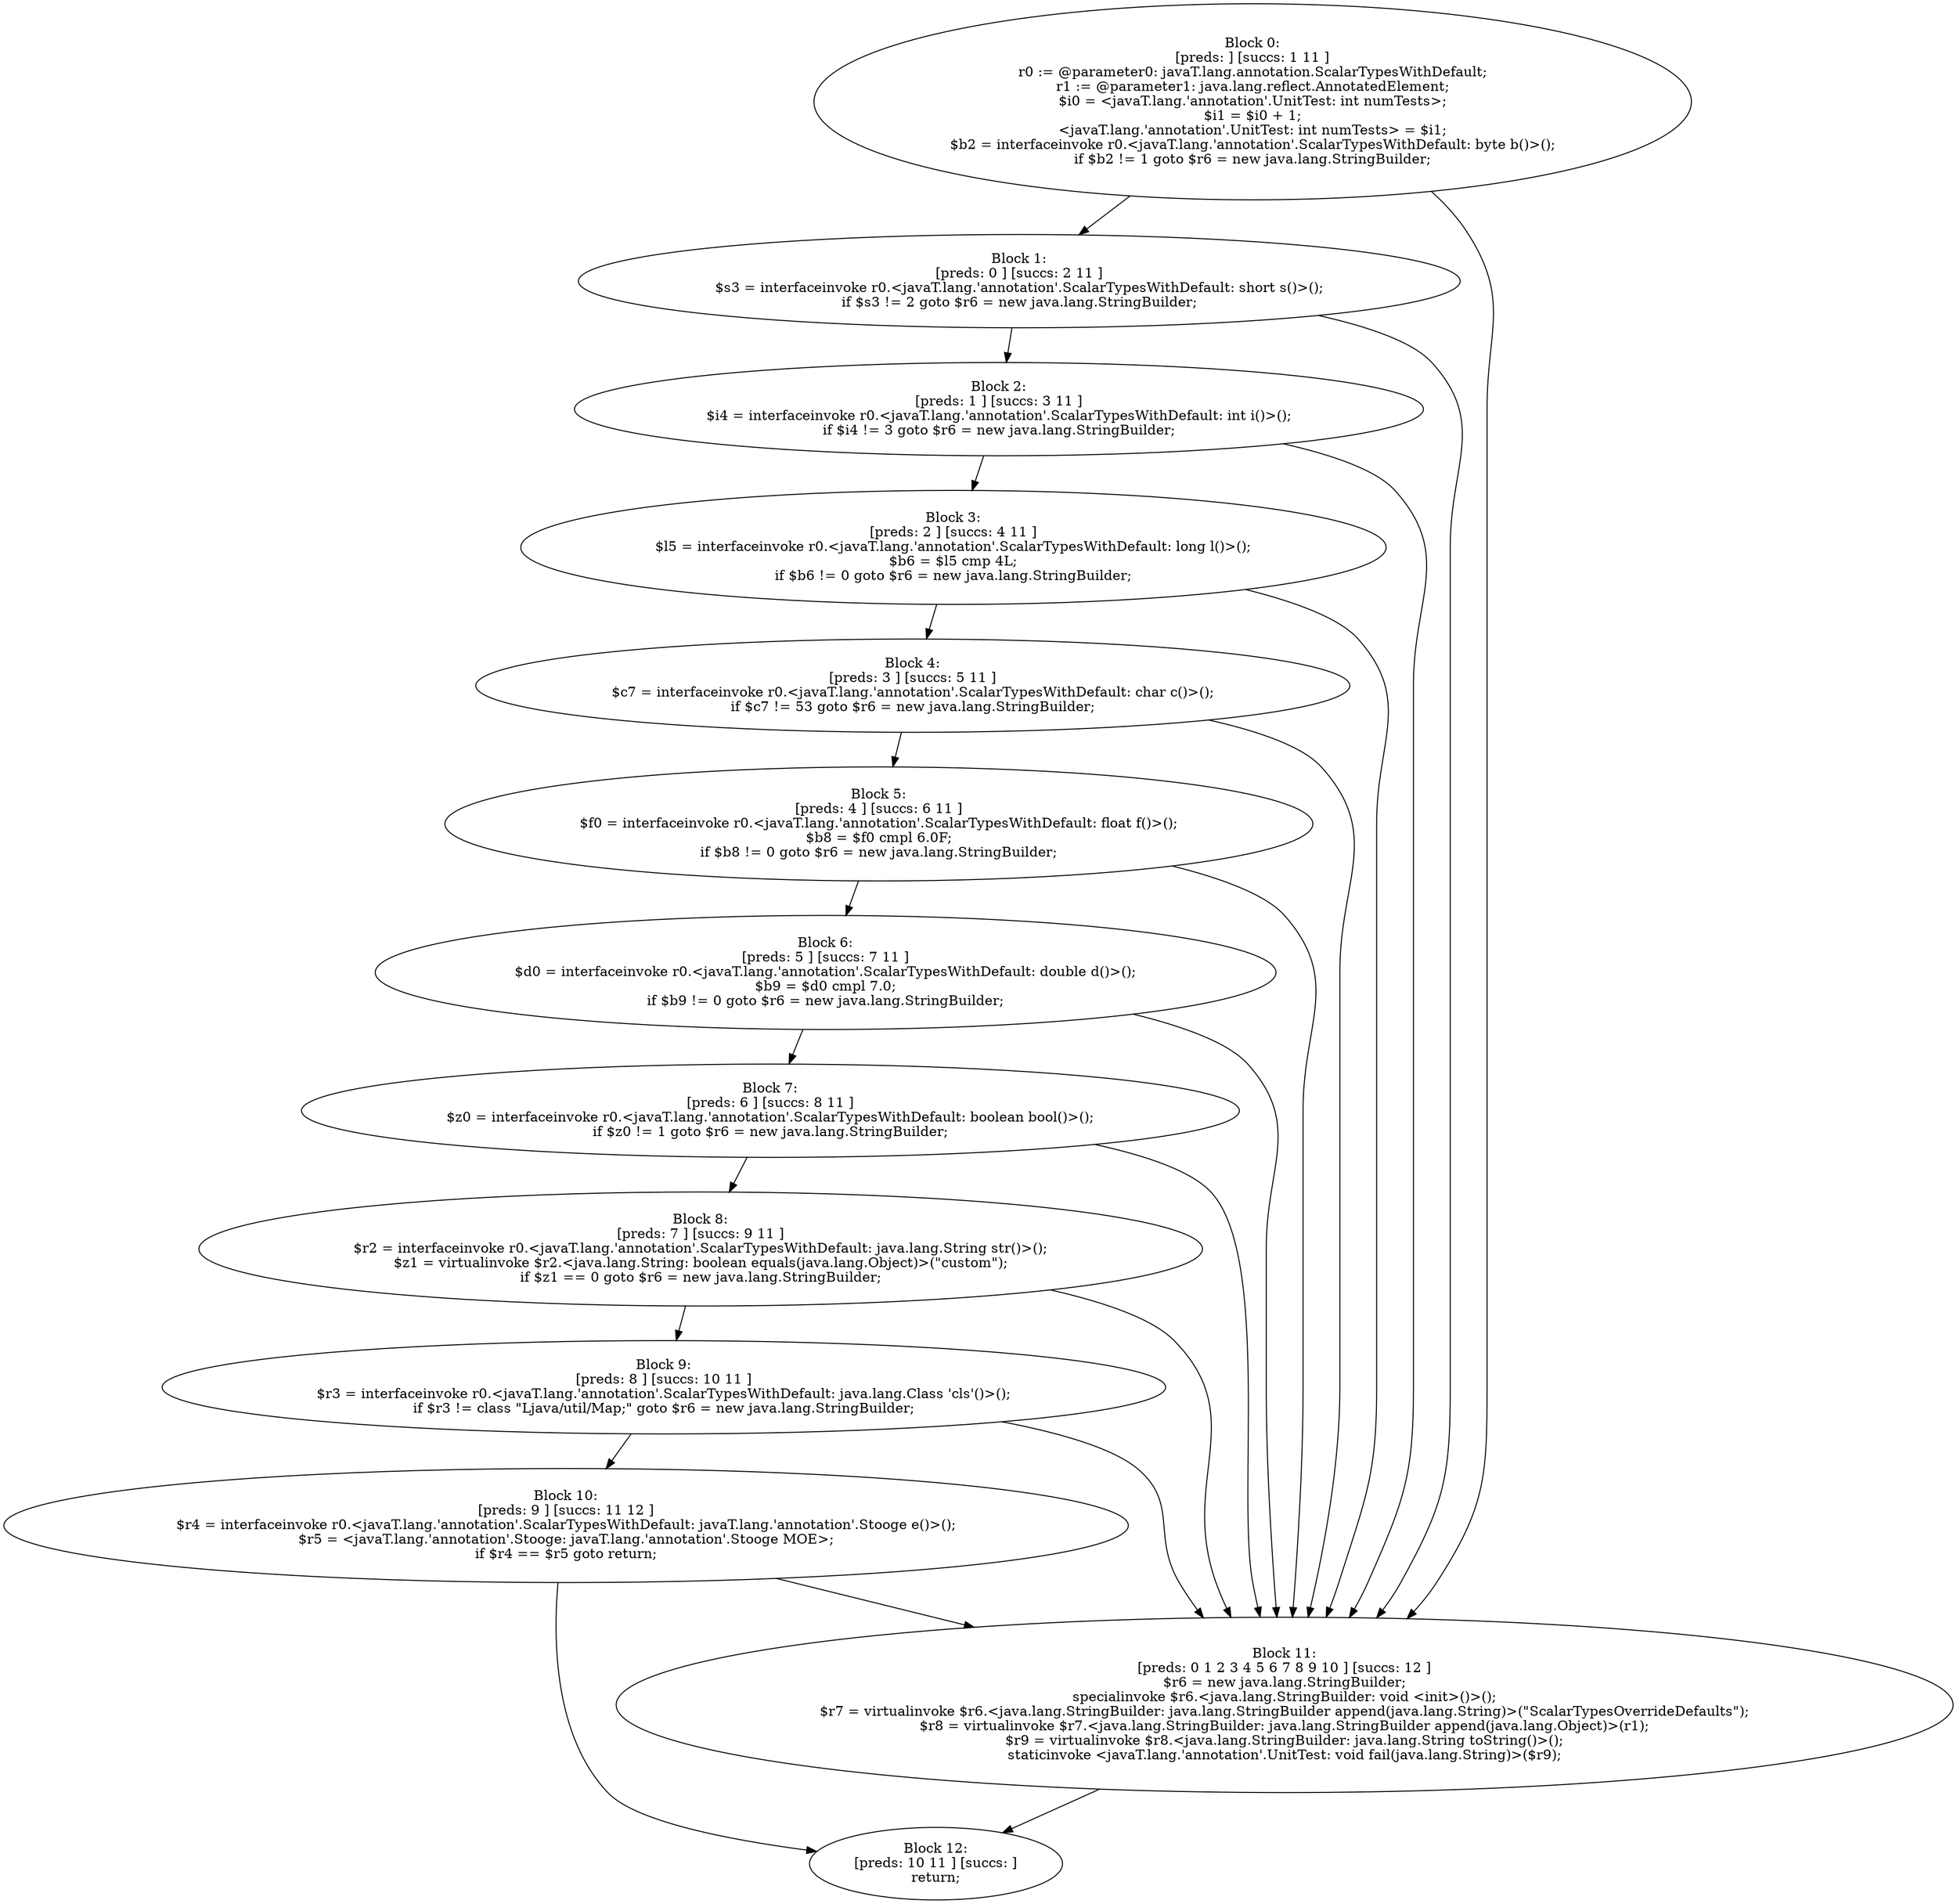 digraph "unitGraph" {
    "Block 0:
[preds: ] [succs: 1 11 ]
r0 := @parameter0: javaT.lang.annotation.ScalarTypesWithDefault;
r1 := @parameter1: java.lang.reflect.AnnotatedElement;
$i0 = <javaT.lang.'annotation'.UnitTest: int numTests>;
$i1 = $i0 + 1;
<javaT.lang.'annotation'.UnitTest: int numTests> = $i1;
$b2 = interfaceinvoke r0.<javaT.lang.'annotation'.ScalarTypesWithDefault: byte b()>();
if $b2 != 1 goto $r6 = new java.lang.StringBuilder;
"
    "Block 1:
[preds: 0 ] [succs: 2 11 ]
$s3 = interfaceinvoke r0.<javaT.lang.'annotation'.ScalarTypesWithDefault: short s()>();
if $s3 != 2 goto $r6 = new java.lang.StringBuilder;
"
    "Block 2:
[preds: 1 ] [succs: 3 11 ]
$i4 = interfaceinvoke r0.<javaT.lang.'annotation'.ScalarTypesWithDefault: int i()>();
if $i4 != 3 goto $r6 = new java.lang.StringBuilder;
"
    "Block 3:
[preds: 2 ] [succs: 4 11 ]
$l5 = interfaceinvoke r0.<javaT.lang.'annotation'.ScalarTypesWithDefault: long l()>();
$b6 = $l5 cmp 4L;
if $b6 != 0 goto $r6 = new java.lang.StringBuilder;
"
    "Block 4:
[preds: 3 ] [succs: 5 11 ]
$c7 = interfaceinvoke r0.<javaT.lang.'annotation'.ScalarTypesWithDefault: char c()>();
if $c7 != 53 goto $r6 = new java.lang.StringBuilder;
"
    "Block 5:
[preds: 4 ] [succs: 6 11 ]
$f0 = interfaceinvoke r0.<javaT.lang.'annotation'.ScalarTypesWithDefault: float f()>();
$b8 = $f0 cmpl 6.0F;
if $b8 != 0 goto $r6 = new java.lang.StringBuilder;
"
    "Block 6:
[preds: 5 ] [succs: 7 11 ]
$d0 = interfaceinvoke r0.<javaT.lang.'annotation'.ScalarTypesWithDefault: double d()>();
$b9 = $d0 cmpl 7.0;
if $b9 != 0 goto $r6 = new java.lang.StringBuilder;
"
    "Block 7:
[preds: 6 ] [succs: 8 11 ]
$z0 = interfaceinvoke r0.<javaT.lang.'annotation'.ScalarTypesWithDefault: boolean bool()>();
if $z0 != 1 goto $r6 = new java.lang.StringBuilder;
"
    "Block 8:
[preds: 7 ] [succs: 9 11 ]
$r2 = interfaceinvoke r0.<javaT.lang.'annotation'.ScalarTypesWithDefault: java.lang.String str()>();
$z1 = virtualinvoke $r2.<java.lang.String: boolean equals(java.lang.Object)>(\"custom\");
if $z1 == 0 goto $r6 = new java.lang.StringBuilder;
"
    "Block 9:
[preds: 8 ] [succs: 10 11 ]
$r3 = interfaceinvoke r0.<javaT.lang.'annotation'.ScalarTypesWithDefault: java.lang.Class 'cls'()>();
if $r3 != class \"Ljava/util/Map;\" goto $r6 = new java.lang.StringBuilder;
"
    "Block 10:
[preds: 9 ] [succs: 11 12 ]
$r4 = interfaceinvoke r0.<javaT.lang.'annotation'.ScalarTypesWithDefault: javaT.lang.'annotation'.Stooge e()>();
$r5 = <javaT.lang.'annotation'.Stooge: javaT.lang.'annotation'.Stooge MOE>;
if $r4 == $r5 goto return;
"
    "Block 11:
[preds: 0 1 2 3 4 5 6 7 8 9 10 ] [succs: 12 ]
$r6 = new java.lang.StringBuilder;
specialinvoke $r6.<java.lang.StringBuilder: void <init>()>();
$r7 = virtualinvoke $r6.<java.lang.StringBuilder: java.lang.StringBuilder append(java.lang.String)>(\"ScalarTypesOverrideDefaults\");
$r8 = virtualinvoke $r7.<java.lang.StringBuilder: java.lang.StringBuilder append(java.lang.Object)>(r1);
$r9 = virtualinvoke $r8.<java.lang.StringBuilder: java.lang.String toString()>();
staticinvoke <javaT.lang.'annotation'.UnitTest: void fail(java.lang.String)>($r9);
"
    "Block 12:
[preds: 10 11 ] [succs: ]
return;
"
    "Block 0:
[preds: ] [succs: 1 11 ]
r0 := @parameter0: javaT.lang.annotation.ScalarTypesWithDefault;
r1 := @parameter1: java.lang.reflect.AnnotatedElement;
$i0 = <javaT.lang.'annotation'.UnitTest: int numTests>;
$i1 = $i0 + 1;
<javaT.lang.'annotation'.UnitTest: int numTests> = $i1;
$b2 = interfaceinvoke r0.<javaT.lang.'annotation'.ScalarTypesWithDefault: byte b()>();
if $b2 != 1 goto $r6 = new java.lang.StringBuilder;
"->"Block 1:
[preds: 0 ] [succs: 2 11 ]
$s3 = interfaceinvoke r0.<javaT.lang.'annotation'.ScalarTypesWithDefault: short s()>();
if $s3 != 2 goto $r6 = new java.lang.StringBuilder;
";
    "Block 0:
[preds: ] [succs: 1 11 ]
r0 := @parameter0: javaT.lang.annotation.ScalarTypesWithDefault;
r1 := @parameter1: java.lang.reflect.AnnotatedElement;
$i0 = <javaT.lang.'annotation'.UnitTest: int numTests>;
$i1 = $i0 + 1;
<javaT.lang.'annotation'.UnitTest: int numTests> = $i1;
$b2 = interfaceinvoke r0.<javaT.lang.'annotation'.ScalarTypesWithDefault: byte b()>();
if $b2 != 1 goto $r6 = new java.lang.StringBuilder;
"->"Block 11:
[preds: 0 1 2 3 4 5 6 7 8 9 10 ] [succs: 12 ]
$r6 = new java.lang.StringBuilder;
specialinvoke $r6.<java.lang.StringBuilder: void <init>()>();
$r7 = virtualinvoke $r6.<java.lang.StringBuilder: java.lang.StringBuilder append(java.lang.String)>(\"ScalarTypesOverrideDefaults\");
$r8 = virtualinvoke $r7.<java.lang.StringBuilder: java.lang.StringBuilder append(java.lang.Object)>(r1);
$r9 = virtualinvoke $r8.<java.lang.StringBuilder: java.lang.String toString()>();
staticinvoke <javaT.lang.'annotation'.UnitTest: void fail(java.lang.String)>($r9);
";
    "Block 1:
[preds: 0 ] [succs: 2 11 ]
$s3 = interfaceinvoke r0.<javaT.lang.'annotation'.ScalarTypesWithDefault: short s()>();
if $s3 != 2 goto $r6 = new java.lang.StringBuilder;
"->"Block 2:
[preds: 1 ] [succs: 3 11 ]
$i4 = interfaceinvoke r0.<javaT.lang.'annotation'.ScalarTypesWithDefault: int i()>();
if $i4 != 3 goto $r6 = new java.lang.StringBuilder;
";
    "Block 1:
[preds: 0 ] [succs: 2 11 ]
$s3 = interfaceinvoke r0.<javaT.lang.'annotation'.ScalarTypesWithDefault: short s()>();
if $s3 != 2 goto $r6 = new java.lang.StringBuilder;
"->"Block 11:
[preds: 0 1 2 3 4 5 6 7 8 9 10 ] [succs: 12 ]
$r6 = new java.lang.StringBuilder;
specialinvoke $r6.<java.lang.StringBuilder: void <init>()>();
$r7 = virtualinvoke $r6.<java.lang.StringBuilder: java.lang.StringBuilder append(java.lang.String)>(\"ScalarTypesOverrideDefaults\");
$r8 = virtualinvoke $r7.<java.lang.StringBuilder: java.lang.StringBuilder append(java.lang.Object)>(r1);
$r9 = virtualinvoke $r8.<java.lang.StringBuilder: java.lang.String toString()>();
staticinvoke <javaT.lang.'annotation'.UnitTest: void fail(java.lang.String)>($r9);
";
    "Block 2:
[preds: 1 ] [succs: 3 11 ]
$i4 = interfaceinvoke r0.<javaT.lang.'annotation'.ScalarTypesWithDefault: int i()>();
if $i4 != 3 goto $r6 = new java.lang.StringBuilder;
"->"Block 3:
[preds: 2 ] [succs: 4 11 ]
$l5 = interfaceinvoke r0.<javaT.lang.'annotation'.ScalarTypesWithDefault: long l()>();
$b6 = $l5 cmp 4L;
if $b6 != 0 goto $r6 = new java.lang.StringBuilder;
";
    "Block 2:
[preds: 1 ] [succs: 3 11 ]
$i4 = interfaceinvoke r0.<javaT.lang.'annotation'.ScalarTypesWithDefault: int i()>();
if $i4 != 3 goto $r6 = new java.lang.StringBuilder;
"->"Block 11:
[preds: 0 1 2 3 4 5 6 7 8 9 10 ] [succs: 12 ]
$r6 = new java.lang.StringBuilder;
specialinvoke $r6.<java.lang.StringBuilder: void <init>()>();
$r7 = virtualinvoke $r6.<java.lang.StringBuilder: java.lang.StringBuilder append(java.lang.String)>(\"ScalarTypesOverrideDefaults\");
$r8 = virtualinvoke $r7.<java.lang.StringBuilder: java.lang.StringBuilder append(java.lang.Object)>(r1);
$r9 = virtualinvoke $r8.<java.lang.StringBuilder: java.lang.String toString()>();
staticinvoke <javaT.lang.'annotation'.UnitTest: void fail(java.lang.String)>($r9);
";
    "Block 3:
[preds: 2 ] [succs: 4 11 ]
$l5 = interfaceinvoke r0.<javaT.lang.'annotation'.ScalarTypesWithDefault: long l()>();
$b6 = $l5 cmp 4L;
if $b6 != 0 goto $r6 = new java.lang.StringBuilder;
"->"Block 4:
[preds: 3 ] [succs: 5 11 ]
$c7 = interfaceinvoke r0.<javaT.lang.'annotation'.ScalarTypesWithDefault: char c()>();
if $c7 != 53 goto $r6 = new java.lang.StringBuilder;
";
    "Block 3:
[preds: 2 ] [succs: 4 11 ]
$l5 = interfaceinvoke r0.<javaT.lang.'annotation'.ScalarTypesWithDefault: long l()>();
$b6 = $l5 cmp 4L;
if $b6 != 0 goto $r6 = new java.lang.StringBuilder;
"->"Block 11:
[preds: 0 1 2 3 4 5 6 7 8 9 10 ] [succs: 12 ]
$r6 = new java.lang.StringBuilder;
specialinvoke $r6.<java.lang.StringBuilder: void <init>()>();
$r7 = virtualinvoke $r6.<java.lang.StringBuilder: java.lang.StringBuilder append(java.lang.String)>(\"ScalarTypesOverrideDefaults\");
$r8 = virtualinvoke $r7.<java.lang.StringBuilder: java.lang.StringBuilder append(java.lang.Object)>(r1);
$r9 = virtualinvoke $r8.<java.lang.StringBuilder: java.lang.String toString()>();
staticinvoke <javaT.lang.'annotation'.UnitTest: void fail(java.lang.String)>($r9);
";
    "Block 4:
[preds: 3 ] [succs: 5 11 ]
$c7 = interfaceinvoke r0.<javaT.lang.'annotation'.ScalarTypesWithDefault: char c()>();
if $c7 != 53 goto $r6 = new java.lang.StringBuilder;
"->"Block 5:
[preds: 4 ] [succs: 6 11 ]
$f0 = interfaceinvoke r0.<javaT.lang.'annotation'.ScalarTypesWithDefault: float f()>();
$b8 = $f0 cmpl 6.0F;
if $b8 != 0 goto $r6 = new java.lang.StringBuilder;
";
    "Block 4:
[preds: 3 ] [succs: 5 11 ]
$c7 = interfaceinvoke r0.<javaT.lang.'annotation'.ScalarTypesWithDefault: char c()>();
if $c7 != 53 goto $r6 = new java.lang.StringBuilder;
"->"Block 11:
[preds: 0 1 2 3 4 5 6 7 8 9 10 ] [succs: 12 ]
$r6 = new java.lang.StringBuilder;
specialinvoke $r6.<java.lang.StringBuilder: void <init>()>();
$r7 = virtualinvoke $r6.<java.lang.StringBuilder: java.lang.StringBuilder append(java.lang.String)>(\"ScalarTypesOverrideDefaults\");
$r8 = virtualinvoke $r7.<java.lang.StringBuilder: java.lang.StringBuilder append(java.lang.Object)>(r1);
$r9 = virtualinvoke $r8.<java.lang.StringBuilder: java.lang.String toString()>();
staticinvoke <javaT.lang.'annotation'.UnitTest: void fail(java.lang.String)>($r9);
";
    "Block 5:
[preds: 4 ] [succs: 6 11 ]
$f0 = interfaceinvoke r0.<javaT.lang.'annotation'.ScalarTypesWithDefault: float f()>();
$b8 = $f0 cmpl 6.0F;
if $b8 != 0 goto $r6 = new java.lang.StringBuilder;
"->"Block 6:
[preds: 5 ] [succs: 7 11 ]
$d0 = interfaceinvoke r0.<javaT.lang.'annotation'.ScalarTypesWithDefault: double d()>();
$b9 = $d0 cmpl 7.0;
if $b9 != 0 goto $r6 = new java.lang.StringBuilder;
";
    "Block 5:
[preds: 4 ] [succs: 6 11 ]
$f0 = interfaceinvoke r0.<javaT.lang.'annotation'.ScalarTypesWithDefault: float f()>();
$b8 = $f0 cmpl 6.0F;
if $b8 != 0 goto $r6 = new java.lang.StringBuilder;
"->"Block 11:
[preds: 0 1 2 3 4 5 6 7 8 9 10 ] [succs: 12 ]
$r6 = new java.lang.StringBuilder;
specialinvoke $r6.<java.lang.StringBuilder: void <init>()>();
$r7 = virtualinvoke $r6.<java.lang.StringBuilder: java.lang.StringBuilder append(java.lang.String)>(\"ScalarTypesOverrideDefaults\");
$r8 = virtualinvoke $r7.<java.lang.StringBuilder: java.lang.StringBuilder append(java.lang.Object)>(r1);
$r9 = virtualinvoke $r8.<java.lang.StringBuilder: java.lang.String toString()>();
staticinvoke <javaT.lang.'annotation'.UnitTest: void fail(java.lang.String)>($r9);
";
    "Block 6:
[preds: 5 ] [succs: 7 11 ]
$d0 = interfaceinvoke r0.<javaT.lang.'annotation'.ScalarTypesWithDefault: double d()>();
$b9 = $d0 cmpl 7.0;
if $b9 != 0 goto $r6 = new java.lang.StringBuilder;
"->"Block 7:
[preds: 6 ] [succs: 8 11 ]
$z0 = interfaceinvoke r0.<javaT.lang.'annotation'.ScalarTypesWithDefault: boolean bool()>();
if $z0 != 1 goto $r6 = new java.lang.StringBuilder;
";
    "Block 6:
[preds: 5 ] [succs: 7 11 ]
$d0 = interfaceinvoke r0.<javaT.lang.'annotation'.ScalarTypesWithDefault: double d()>();
$b9 = $d0 cmpl 7.0;
if $b9 != 0 goto $r6 = new java.lang.StringBuilder;
"->"Block 11:
[preds: 0 1 2 3 4 5 6 7 8 9 10 ] [succs: 12 ]
$r6 = new java.lang.StringBuilder;
specialinvoke $r6.<java.lang.StringBuilder: void <init>()>();
$r7 = virtualinvoke $r6.<java.lang.StringBuilder: java.lang.StringBuilder append(java.lang.String)>(\"ScalarTypesOverrideDefaults\");
$r8 = virtualinvoke $r7.<java.lang.StringBuilder: java.lang.StringBuilder append(java.lang.Object)>(r1);
$r9 = virtualinvoke $r8.<java.lang.StringBuilder: java.lang.String toString()>();
staticinvoke <javaT.lang.'annotation'.UnitTest: void fail(java.lang.String)>($r9);
";
    "Block 7:
[preds: 6 ] [succs: 8 11 ]
$z0 = interfaceinvoke r0.<javaT.lang.'annotation'.ScalarTypesWithDefault: boolean bool()>();
if $z0 != 1 goto $r6 = new java.lang.StringBuilder;
"->"Block 8:
[preds: 7 ] [succs: 9 11 ]
$r2 = interfaceinvoke r0.<javaT.lang.'annotation'.ScalarTypesWithDefault: java.lang.String str()>();
$z1 = virtualinvoke $r2.<java.lang.String: boolean equals(java.lang.Object)>(\"custom\");
if $z1 == 0 goto $r6 = new java.lang.StringBuilder;
";
    "Block 7:
[preds: 6 ] [succs: 8 11 ]
$z0 = interfaceinvoke r0.<javaT.lang.'annotation'.ScalarTypesWithDefault: boolean bool()>();
if $z0 != 1 goto $r6 = new java.lang.StringBuilder;
"->"Block 11:
[preds: 0 1 2 3 4 5 6 7 8 9 10 ] [succs: 12 ]
$r6 = new java.lang.StringBuilder;
specialinvoke $r6.<java.lang.StringBuilder: void <init>()>();
$r7 = virtualinvoke $r6.<java.lang.StringBuilder: java.lang.StringBuilder append(java.lang.String)>(\"ScalarTypesOverrideDefaults\");
$r8 = virtualinvoke $r7.<java.lang.StringBuilder: java.lang.StringBuilder append(java.lang.Object)>(r1);
$r9 = virtualinvoke $r8.<java.lang.StringBuilder: java.lang.String toString()>();
staticinvoke <javaT.lang.'annotation'.UnitTest: void fail(java.lang.String)>($r9);
";
    "Block 8:
[preds: 7 ] [succs: 9 11 ]
$r2 = interfaceinvoke r0.<javaT.lang.'annotation'.ScalarTypesWithDefault: java.lang.String str()>();
$z1 = virtualinvoke $r2.<java.lang.String: boolean equals(java.lang.Object)>(\"custom\");
if $z1 == 0 goto $r6 = new java.lang.StringBuilder;
"->"Block 9:
[preds: 8 ] [succs: 10 11 ]
$r3 = interfaceinvoke r0.<javaT.lang.'annotation'.ScalarTypesWithDefault: java.lang.Class 'cls'()>();
if $r3 != class \"Ljava/util/Map;\" goto $r6 = new java.lang.StringBuilder;
";
    "Block 8:
[preds: 7 ] [succs: 9 11 ]
$r2 = interfaceinvoke r0.<javaT.lang.'annotation'.ScalarTypesWithDefault: java.lang.String str()>();
$z1 = virtualinvoke $r2.<java.lang.String: boolean equals(java.lang.Object)>(\"custom\");
if $z1 == 0 goto $r6 = new java.lang.StringBuilder;
"->"Block 11:
[preds: 0 1 2 3 4 5 6 7 8 9 10 ] [succs: 12 ]
$r6 = new java.lang.StringBuilder;
specialinvoke $r6.<java.lang.StringBuilder: void <init>()>();
$r7 = virtualinvoke $r6.<java.lang.StringBuilder: java.lang.StringBuilder append(java.lang.String)>(\"ScalarTypesOverrideDefaults\");
$r8 = virtualinvoke $r7.<java.lang.StringBuilder: java.lang.StringBuilder append(java.lang.Object)>(r1);
$r9 = virtualinvoke $r8.<java.lang.StringBuilder: java.lang.String toString()>();
staticinvoke <javaT.lang.'annotation'.UnitTest: void fail(java.lang.String)>($r9);
";
    "Block 9:
[preds: 8 ] [succs: 10 11 ]
$r3 = interfaceinvoke r0.<javaT.lang.'annotation'.ScalarTypesWithDefault: java.lang.Class 'cls'()>();
if $r3 != class \"Ljava/util/Map;\" goto $r6 = new java.lang.StringBuilder;
"->"Block 10:
[preds: 9 ] [succs: 11 12 ]
$r4 = interfaceinvoke r0.<javaT.lang.'annotation'.ScalarTypesWithDefault: javaT.lang.'annotation'.Stooge e()>();
$r5 = <javaT.lang.'annotation'.Stooge: javaT.lang.'annotation'.Stooge MOE>;
if $r4 == $r5 goto return;
";
    "Block 9:
[preds: 8 ] [succs: 10 11 ]
$r3 = interfaceinvoke r0.<javaT.lang.'annotation'.ScalarTypesWithDefault: java.lang.Class 'cls'()>();
if $r3 != class \"Ljava/util/Map;\" goto $r6 = new java.lang.StringBuilder;
"->"Block 11:
[preds: 0 1 2 3 4 5 6 7 8 9 10 ] [succs: 12 ]
$r6 = new java.lang.StringBuilder;
specialinvoke $r6.<java.lang.StringBuilder: void <init>()>();
$r7 = virtualinvoke $r6.<java.lang.StringBuilder: java.lang.StringBuilder append(java.lang.String)>(\"ScalarTypesOverrideDefaults\");
$r8 = virtualinvoke $r7.<java.lang.StringBuilder: java.lang.StringBuilder append(java.lang.Object)>(r1);
$r9 = virtualinvoke $r8.<java.lang.StringBuilder: java.lang.String toString()>();
staticinvoke <javaT.lang.'annotation'.UnitTest: void fail(java.lang.String)>($r9);
";
    "Block 10:
[preds: 9 ] [succs: 11 12 ]
$r4 = interfaceinvoke r0.<javaT.lang.'annotation'.ScalarTypesWithDefault: javaT.lang.'annotation'.Stooge e()>();
$r5 = <javaT.lang.'annotation'.Stooge: javaT.lang.'annotation'.Stooge MOE>;
if $r4 == $r5 goto return;
"->"Block 11:
[preds: 0 1 2 3 4 5 6 7 8 9 10 ] [succs: 12 ]
$r6 = new java.lang.StringBuilder;
specialinvoke $r6.<java.lang.StringBuilder: void <init>()>();
$r7 = virtualinvoke $r6.<java.lang.StringBuilder: java.lang.StringBuilder append(java.lang.String)>(\"ScalarTypesOverrideDefaults\");
$r8 = virtualinvoke $r7.<java.lang.StringBuilder: java.lang.StringBuilder append(java.lang.Object)>(r1);
$r9 = virtualinvoke $r8.<java.lang.StringBuilder: java.lang.String toString()>();
staticinvoke <javaT.lang.'annotation'.UnitTest: void fail(java.lang.String)>($r9);
";
    "Block 10:
[preds: 9 ] [succs: 11 12 ]
$r4 = interfaceinvoke r0.<javaT.lang.'annotation'.ScalarTypesWithDefault: javaT.lang.'annotation'.Stooge e()>();
$r5 = <javaT.lang.'annotation'.Stooge: javaT.lang.'annotation'.Stooge MOE>;
if $r4 == $r5 goto return;
"->"Block 12:
[preds: 10 11 ] [succs: ]
return;
";
    "Block 11:
[preds: 0 1 2 3 4 5 6 7 8 9 10 ] [succs: 12 ]
$r6 = new java.lang.StringBuilder;
specialinvoke $r6.<java.lang.StringBuilder: void <init>()>();
$r7 = virtualinvoke $r6.<java.lang.StringBuilder: java.lang.StringBuilder append(java.lang.String)>(\"ScalarTypesOverrideDefaults\");
$r8 = virtualinvoke $r7.<java.lang.StringBuilder: java.lang.StringBuilder append(java.lang.Object)>(r1);
$r9 = virtualinvoke $r8.<java.lang.StringBuilder: java.lang.String toString()>();
staticinvoke <javaT.lang.'annotation'.UnitTest: void fail(java.lang.String)>($r9);
"->"Block 12:
[preds: 10 11 ] [succs: ]
return;
";
}

